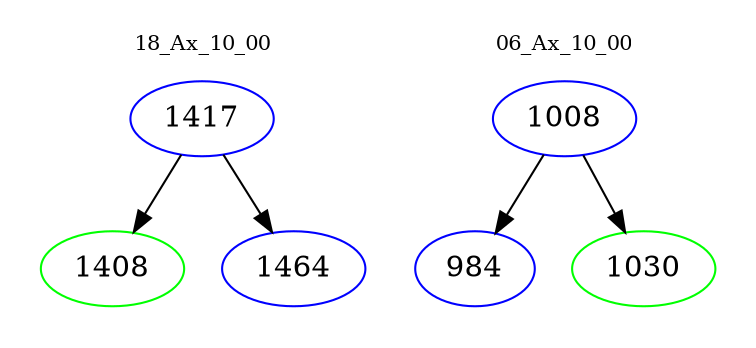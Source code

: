digraph{
subgraph cluster_0 {
color = white
label = "18_Ax_10_00";
fontsize=10;
T0_1417 [label="1417", color="blue"]
T0_1417 -> T0_1408 [color="black"]
T0_1408 [label="1408", color="green"]
T0_1417 -> T0_1464 [color="black"]
T0_1464 [label="1464", color="blue"]
}
subgraph cluster_1 {
color = white
label = "06_Ax_10_00";
fontsize=10;
T1_1008 [label="1008", color="blue"]
T1_1008 -> T1_984 [color="black"]
T1_984 [label="984", color="blue"]
T1_1008 -> T1_1030 [color="black"]
T1_1030 [label="1030", color="green"]
}
}
